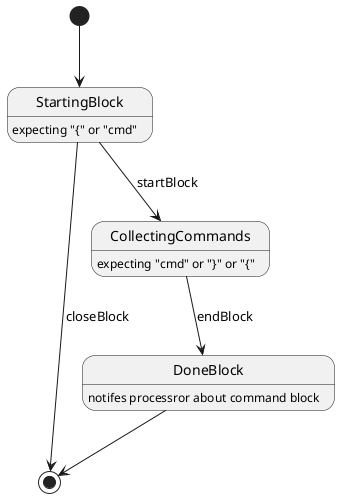 @startuml

[*] --> StartingBlock
StartingBlock : expecting "{" or "cmd"
StartingBlock --> [*] : closeBlock
StartingBlock --> CollectingCommands : startBlock
CollectingCommands : expecting "cmd" or "}" or "{"
CollectingCommands --> DoneBlock : endBlock
DoneBlock : notifes processror about command block
DoneBlock --> [*]

@enduml